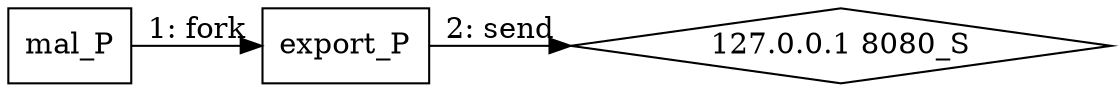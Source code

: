 digraph "T1090.001" {
rankdir="LR"
size="9"
fixedsize="false"
splines="true"
nodesep=0.3
ranksep=0
fontsize=10
overlap="scalexy"
engine= "neato"
	"mal_P" [node_type=Process shape=box]
	"export_P" [node_type=Process shape=box]
	"127.0.0.1 8080_S" [node_type=Socket shape=diamond]
	"mal_P" -> "export_P" [label="1: fork"]
	"export_P" -> "127.0.0.1 8080_S" [label="2: send"]
}
